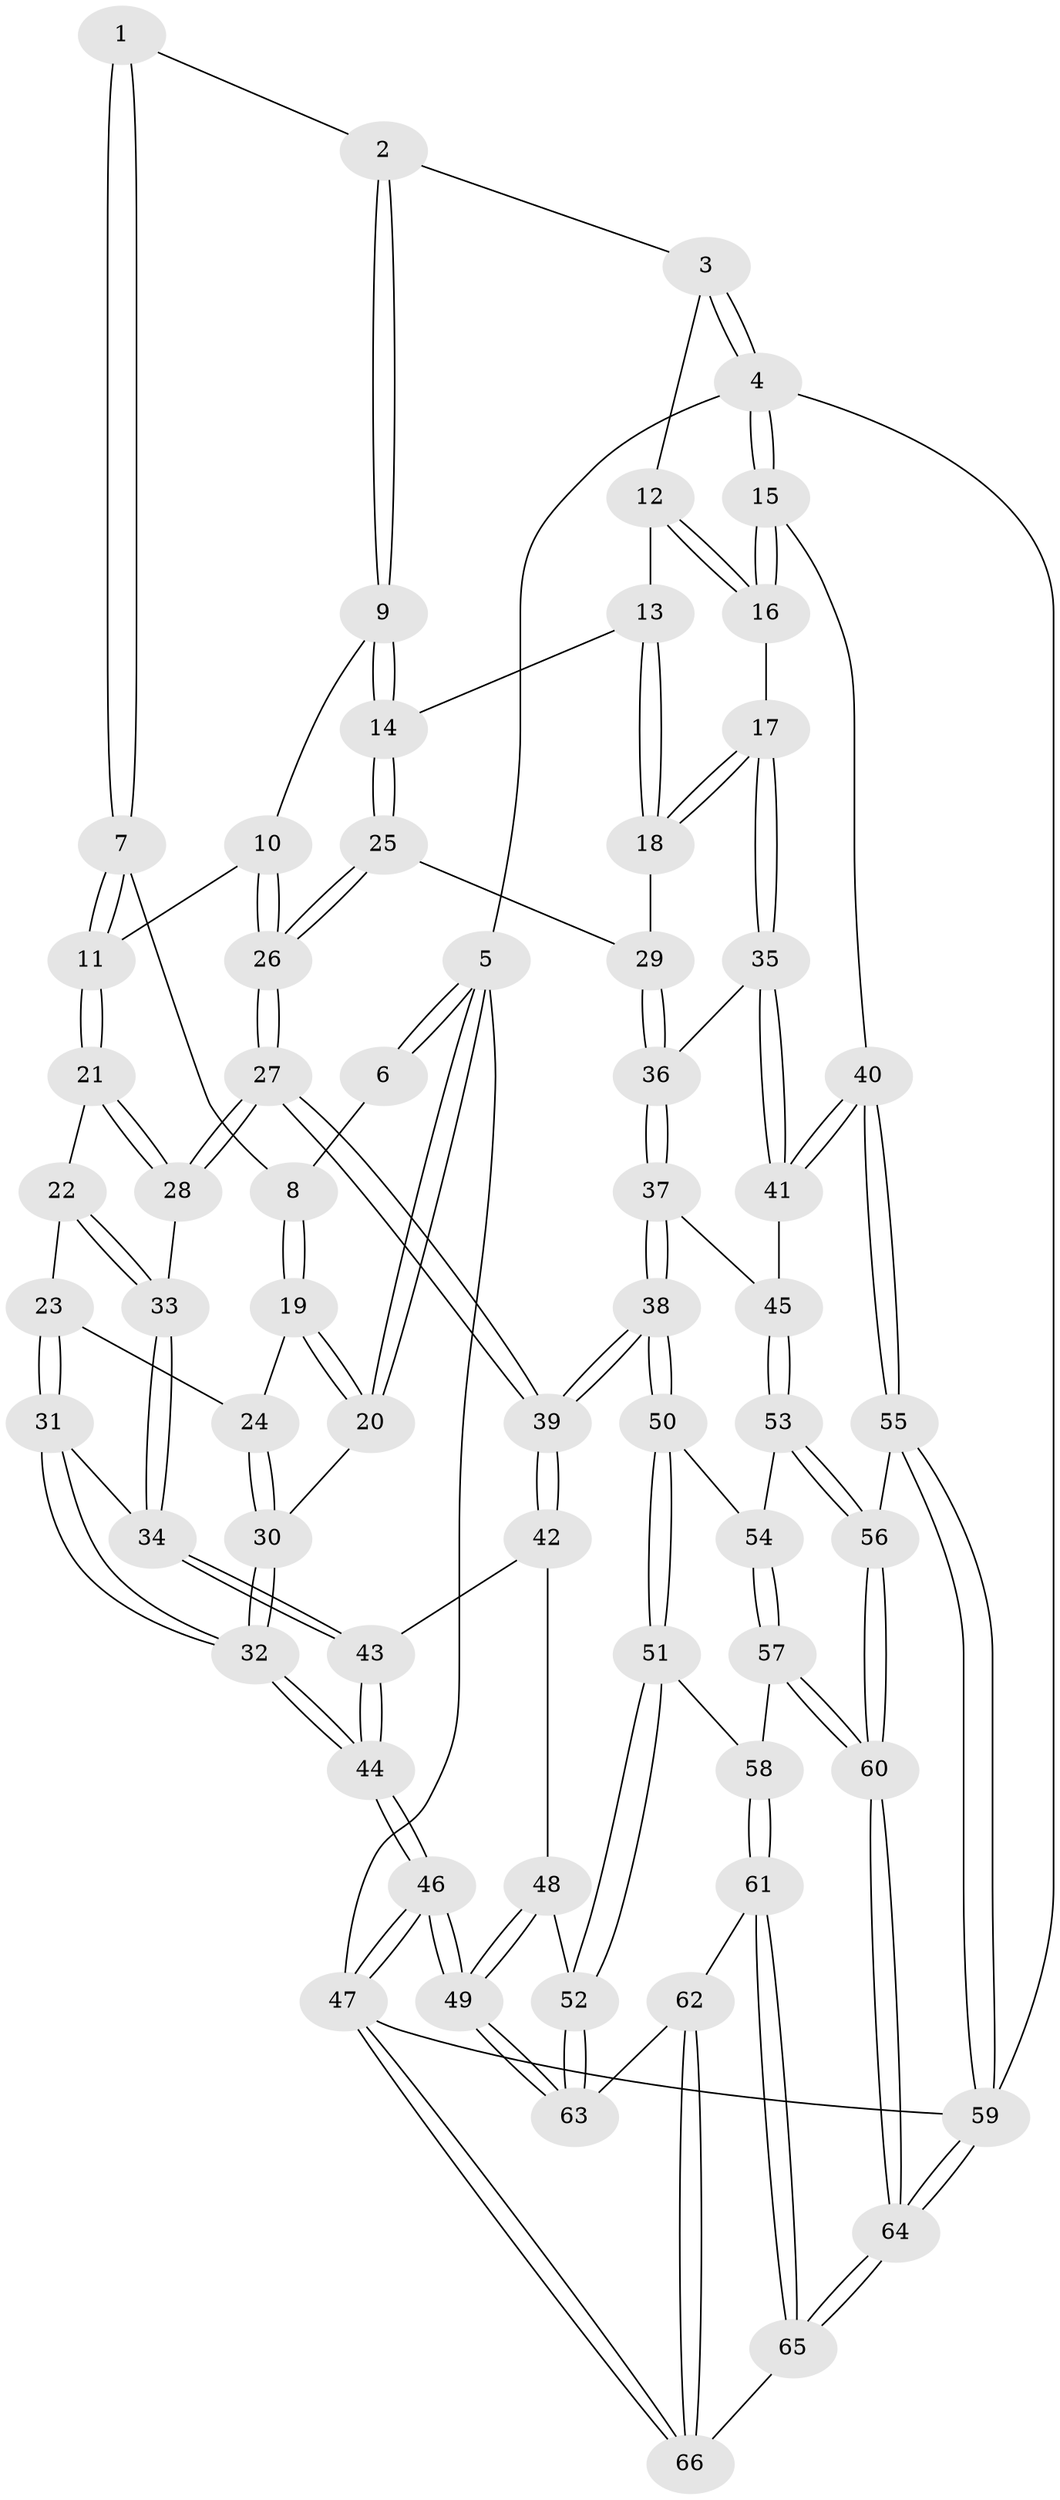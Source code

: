 // Generated by graph-tools (version 1.1) at 2025/01/03/09/25 05:01:03]
// undirected, 66 vertices, 162 edges
graph export_dot {
graph [start="1"]
  node [color=gray90,style=filled];
  1 [pos="+0.4065859472186086+0"];
  2 [pos="+0.4568376174689403+0"];
  3 [pos="+0.8085723807978887+0"];
  4 [pos="+1+0"];
  5 [pos="+0+0"];
  6 [pos="+0+0"];
  7 [pos="+0.22221053807585786+0.11290225928926406"];
  8 [pos="+0.14444908211571694+0.10025218426773341"];
  9 [pos="+0.45674451829988344+0.019190784890512753"];
  10 [pos="+0.3891900559604555+0.17474516979864704"];
  11 [pos="+0.273717267919942+0.1987246377765851"];
  12 [pos="+0.8060340900982461+0"];
  13 [pos="+0.7208065300427607+0.060745722117238575"];
  14 [pos="+0.6121238169295148+0.21742985344874666"];
  15 [pos="+1+0.32301638748838996"];
  16 [pos="+0.9163126206508605+0.27221828703685674"];
  17 [pos="+0.8996653897696463+0.27895416612805246"];
  18 [pos="+0.7909564732261339+0.2520944894289797"];
  19 [pos="+0.09452327771705706+0.1563482580736002"];
  20 [pos="+0+0.15163328235372936"];
  21 [pos="+0.26825780928965753+0.20943047446195434"];
  22 [pos="+0.1526923589514212+0.27104738633441944"];
  23 [pos="+0.1497897740215031+0.27067573193011035"];
  24 [pos="+0.13252640738233404+0.26057113441149404"];
  25 [pos="+0.6108084562472124+0.27688614732483324"];
  26 [pos="+0.5105878629770186+0.36414205946749645"];
  27 [pos="+0.48700448185108786+0.4289465755825124"];
  28 [pos="+0.29639689807229475+0.3137712528674045"];
  29 [pos="+0.6261618043154676+0.2793970591891737"];
  30 [pos="+0+0.3425163107832803"];
  31 [pos="+0.08257066897782887+0.40775281211629943"];
  32 [pos="+0+0.5191693789634999"];
  33 [pos="+0.2149057923547447+0.3771465752729886"];
  34 [pos="+0.21103529655652067+0.40766276032960647"];
  35 [pos="+0.8395763457711445+0.37232686705276613"];
  36 [pos="+0.776520776189493+0.41984205769720734"];
  37 [pos="+0.737504060763376+0.5152274832956784"];
  38 [pos="+0.5097151380144105+0.549792165846408"];
  39 [pos="+0.48181778657762303+0.5144615651649457"];
  40 [pos="+1+0.5777395442454757"];
  41 [pos="+0.938079610875031+0.5693710473308381"];
  42 [pos="+0.3279334397259814+0.5320128149554376"];
  43 [pos="+0.27111537421831267+0.514585591938565"];
  44 [pos="+0+0.6580907834163043"];
  45 [pos="+0.8412481146748007+0.5892945846183244"];
  46 [pos="+0+0.9049655889060282"];
  47 [pos="+0+1"];
  48 [pos="+0.29643093597924647+0.5987264177035201"];
  49 [pos="+0.1600899959579392+0.8247714547982563"];
  50 [pos="+0.511308652237024+0.5615407207996695"];
  51 [pos="+0.48844688024580096+0.6916574331105977"];
  52 [pos="+0.33848082323287126+0.8351941855227537"];
  53 [pos="+0.7825217646775181+0.7519667266194702"];
  54 [pos="+0.5801263052991763+0.6135040050653091"];
  55 [pos="+1+0.702783529881749"];
  56 [pos="+0.7973992856034409+0.83537929185965"];
  57 [pos="+0.7093576723888599+0.8582899972125745"];
  58 [pos="+0.5668938282008558+0.8100869776283554"];
  59 [pos="+1+1"];
  60 [pos="+0.7739830449443742+0.884172007590453"];
  61 [pos="+0.5086656310058302+0.9419245049707865"];
  62 [pos="+0.35787969283560983+0.8798735640481012"];
  63 [pos="+0.3341298032386232+0.8399740188410411"];
  64 [pos="+0.7901328036652286+1"];
  65 [pos="+0.620479379351085+1"];
  66 [pos="+0.34483550948513947+1"];
  1 -- 2;
  1 -- 7;
  1 -- 7;
  2 -- 3;
  2 -- 9;
  2 -- 9;
  3 -- 4;
  3 -- 4;
  3 -- 12;
  4 -- 5;
  4 -- 15;
  4 -- 15;
  4 -- 59;
  5 -- 6;
  5 -- 6;
  5 -- 20;
  5 -- 20;
  5 -- 47;
  6 -- 8;
  7 -- 8;
  7 -- 11;
  7 -- 11;
  8 -- 19;
  8 -- 19;
  9 -- 10;
  9 -- 14;
  9 -- 14;
  10 -- 11;
  10 -- 26;
  10 -- 26;
  11 -- 21;
  11 -- 21;
  12 -- 13;
  12 -- 16;
  12 -- 16;
  13 -- 14;
  13 -- 18;
  13 -- 18;
  14 -- 25;
  14 -- 25;
  15 -- 16;
  15 -- 16;
  15 -- 40;
  16 -- 17;
  17 -- 18;
  17 -- 18;
  17 -- 35;
  17 -- 35;
  18 -- 29;
  19 -- 20;
  19 -- 20;
  19 -- 24;
  20 -- 30;
  21 -- 22;
  21 -- 28;
  21 -- 28;
  22 -- 23;
  22 -- 33;
  22 -- 33;
  23 -- 24;
  23 -- 31;
  23 -- 31;
  24 -- 30;
  24 -- 30;
  25 -- 26;
  25 -- 26;
  25 -- 29;
  26 -- 27;
  26 -- 27;
  27 -- 28;
  27 -- 28;
  27 -- 39;
  27 -- 39;
  28 -- 33;
  29 -- 36;
  29 -- 36;
  30 -- 32;
  30 -- 32;
  31 -- 32;
  31 -- 32;
  31 -- 34;
  32 -- 44;
  32 -- 44;
  33 -- 34;
  33 -- 34;
  34 -- 43;
  34 -- 43;
  35 -- 36;
  35 -- 41;
  35 -- 41;
  36 -- 37;
  36 -- 37;
  37 -- 38;
  37 -- 38;
  37 -- 45;
  38 -- 39;
  38 -- 39;
  38 -- 50;
  38 -- 50;
  39 -- 42;
  39 -- 42;
  40 -- 41;
  40 -- 41;
  40 -- 55;
  40 -- 55;
  41 -- 45;
  42 -- 43;
  42 -- 48;
  43 -- 44;
  43 -- 44;
  44 -- 46;
  44 -- 46;
  45 -- 53;
  45 -- 53;
  46 -- 47;
  46 -- 47;
  46 -- 49;
  46 -- 49;
  47 -- 66;
  47 -- 66;
  47 -- 59;
  48 -- 49;
  48 -- 49;
  48 -- 52;
  49 -- 63;
  49 -- 63;
  50 -- 51;
  50 -- 51;
  50 -- 54;
  51 -- 52;
  51 -- 52;
  51 -- 58;
  52 -- 63;
  52 -- 63;
  53 -- 54;
  53 -- 56;
  53 -- 56;
  54 -- 57;
  54 -- 57;
  55 -- 56;
  55 -- 59;
  55 -- 59;
  56 -- 60;
  56 -- 60;
  57 -- 58;
  57 -- 60;
  57 -- 60;
  58 -- 61;
  58 -- 61;
  59 -- 64;
  59 -- 64;
  60 -- 64;
  60 -- 64;
  61 -- 62;
  61 -- 65;
  61 -- 65;
  62 -- 63;
  62 -- 66;
  62 -- 66;
  64 -- 65;
  64 -- 65;
  65 -- 66;
}
